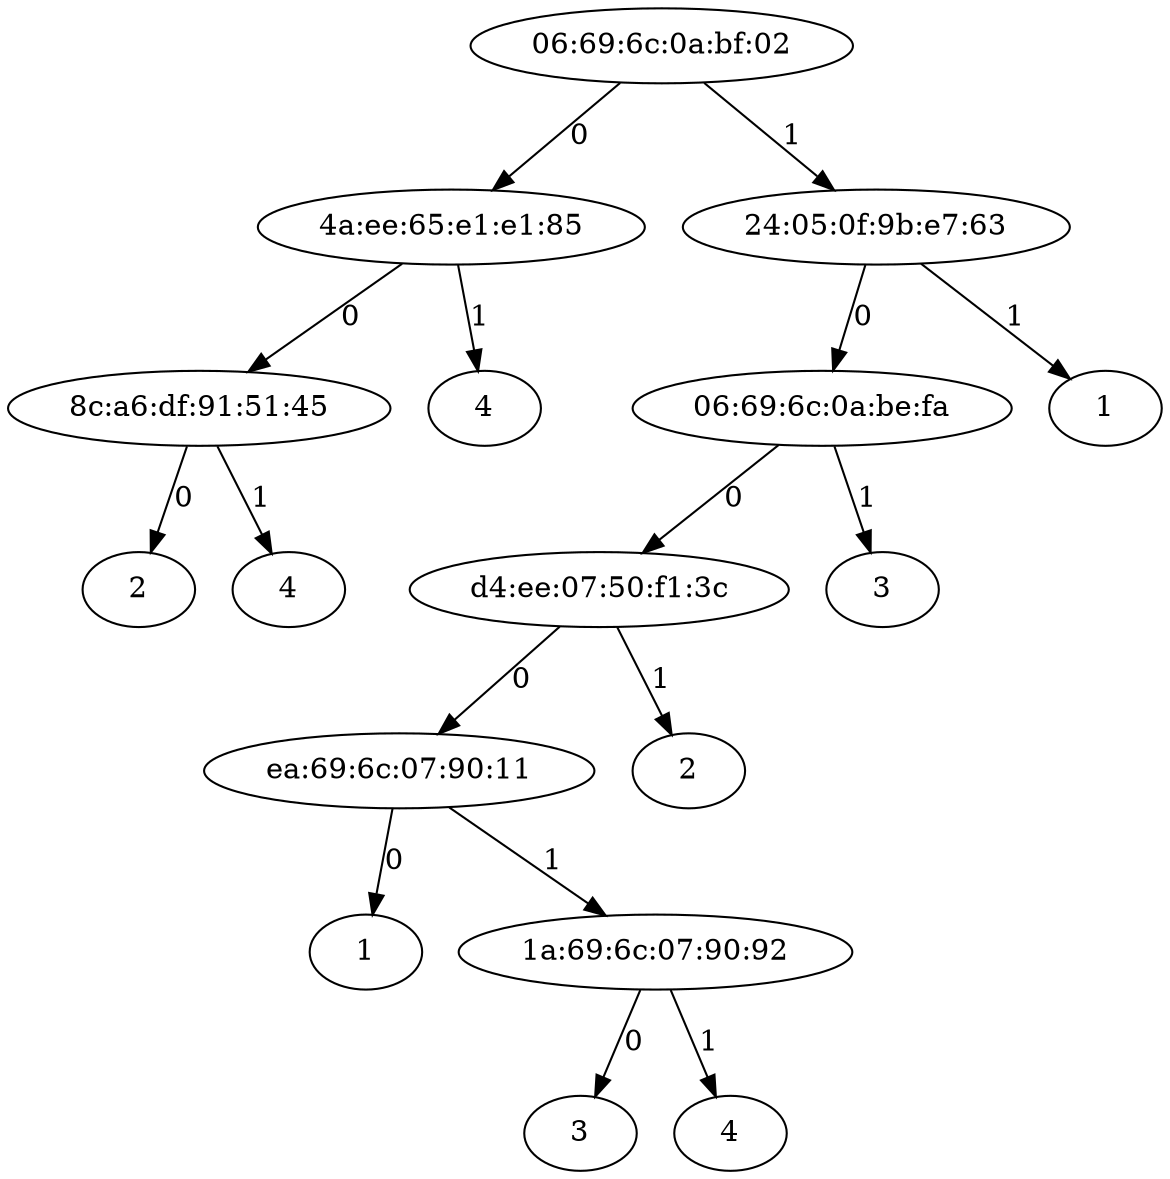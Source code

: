 // The Test Table
digraph {
	0 [label="06:69:6c:0a:bf:02"]
	1 [label="4a:ee:65:e1:e1:85"]
	0 -> 1 [label=0]
	2 [label="8c:a6:df:91:51:45"]
	1 -> 2 [label=0]
	3 [label=2]
	2 -> 3 [label=0]
	4 [label=4]
	2 -> 4 [label=1]
	5 [label=4]
	1 -> 5 [label=1]
	6 [label="24:05:0f:9b:e7:63"]
	0 -> 6 [label=1]
	7 [label="06:69:6c:0a:be:fa"]
	6 -> 7 [label=0]
	8 [label="d4:ee:07:50:f1:3c"]
	7 -> 8 [label=0]
	9 [label="ea:69:6c:07:90:11"]
	8 -> 9 [label=0]
	10 [label=1]
	9 -> 10 [label=0]
	11 [label="1a:69:6c:07:90:92"]
	9 -> 11 [label=1]
	12 [label=3]
	11 -> 12 [label=0]
	13 [label=4]
	11 -> 13 [label=1]
	14 [label=2]
	8 -> 14 [label=1]
	15 [label=3]
	7 -> 15 [label=1]
	16 [label=1]
	6 -> 16 [label=1]
}
